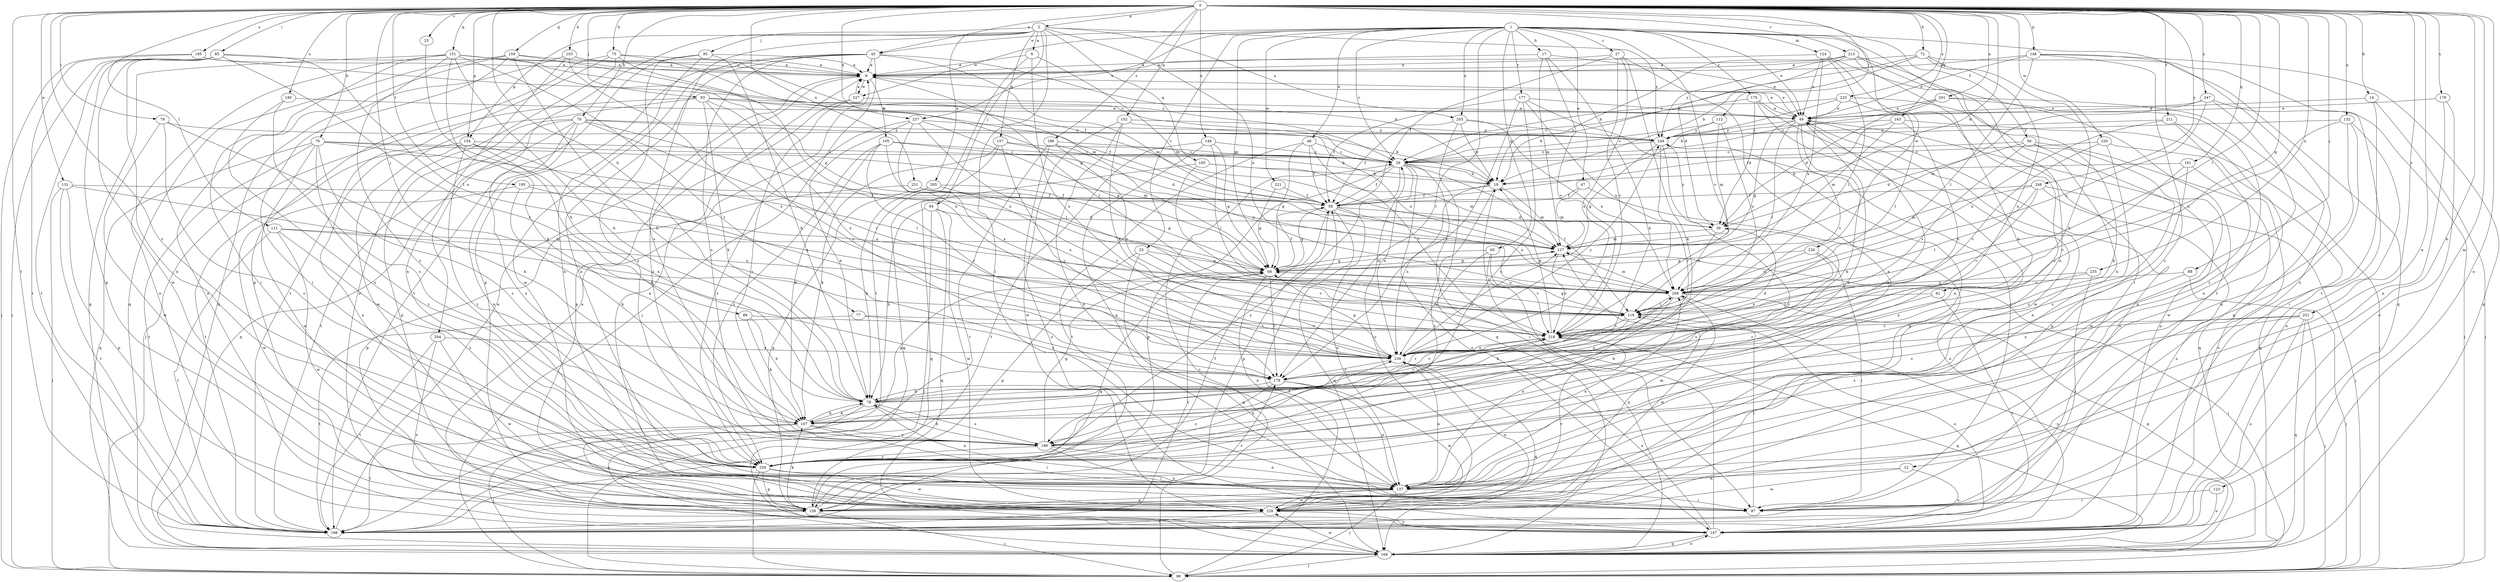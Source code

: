 strict digraph  {
0;
1;
2;
6;
9;
12;
14;
17;
18;
23;
25;
27;
29;
39;
45;
46;
47;
49;
56;
58;
61;
65;
68;
70;
72;
75;
76;
77;
78;
79;
85;
87;
88;
89;
93;
94;
95;
98;
103;
105;
107;
111;
112;
118;
123;
124;
127;
131;
132;
137;
146;
147;
148;
151;
152;
154;
157;
158;
159;
161;
163;
165;
168;
175;
177;
178;
179;
180;
185;
186;
188;
195;
198;
201;
203;
204;
205;
208;
211;
213;
218;
220;
221;
226;
227;
228;
231;
233;
235;
237;
239;
247;
248;
249;
251;
259;
0 -> 2  [label=a];
0 -> 12  [label=b];
0 -> 14  [label=b];
0 -> 23  [label=c];
0 -> 39  [label=d];
0 -> 45  [label=e];
0 -> 56  [label=f];
0 -> 61  [label=g];
0 -> 70  [label=h];
0 -> 72  [label=h];
0 -> 75  [label=h];
0 -> 76  [label=h];
0 -> 77  [label=h];
0 -> 79  [label=i];
0 -> 85  [label=i];
0 -> 88  [label=j];
0 -> 89  [label=j];
0 -> 93  [label=j];
0 -> 103  [label=k];
0 -> 111  [label=l];
0 -> 112  [label=l];
0 -> 118  [label=l];
0 -> 123  [label=m];
0 -> 131  [label=n];
0 -> 132  [label=n];
0 -> 137  [label=n];
0 -> 146  [label=o];
0 -> 147  [label=o];
0 -> 148  [label=p];
0 -> 151  [label=p];
0 -> 152  [label=p];
0 -> 154  [label=p];
0 -> 159  [label=q];
0 -> 161  [label=q];
0 -> 163  [label=q];
0 -> 179  [label=s];
0 -> 180  [label=s];
0 -> 185  [label=s];
0 -> 186  [label=s];
0 -> 195  [label=t];
0 -> 198  [label=t];
0 -> 201  [label=u];
0 -> 211  [label=v];
0 -> 213  [label=v];
0 -> 220  [label=w];
0 -> 231  [label=x];
0 -> 233  [label=x];
0 -> 235  [label=x];
0 -> 237  [label=x];
0 -> 247  [label=y];
0 -> 248  [label=y];
0 -> 251  [label=z];
0 -> 259  [label=z];
1 -> 17  [label=b];
1 -> 25  [label=c];
1 -> 27  [label=c];
1 -> 29  [label=c];
1 -> 45  [label=e];
1 -> 46  [label=e];
1 -> 47  [label=e];
1 -> 49  [label=e];
1 -> 65  [label=g];
1 -> 68  [label=g];
1 -> 124  [label=m];
1 -> 137  [label=n];
1 -> 147  [label=o];
1 -> 175  [label=r];
1 -> 177  [label=r];
1 -> 178  [label=r];
1 -> 203  [label=u];
1 -> 218  [label=v];
1 -> 221  [label=w];
1 -> 226  [label=w];
1 -> 227  [label=w];
1 -> 237  [label=x];
2 -> 6  [label=a];
2 -> 87  [label=i];
2 -> 94  [label=j];
2 -> 95  [label=j];
2 -> 154  [label=p];
2 -> 157  [label=p];
2 -> 165  [label=q];
2 -> 188  [label=s];
2 -> 203  [label=u];
2 -> 204  [label=u];
2 -> 205  [label=u];
2 -> 208  [label=u];
2 -> 249  [label=y];
6 -> 9  [label=a];
6 -> 127  [label=m];
6 -> 198  [label=t];
6 -> 239  [label=x];
9 -> 49  [label=e];
9 -> 105  [label=k];
9 -> 118  [label=l];
9 -> 227  [label=w];
9 -> 259  [label=z];
12 -> 137  [label=n];
12 -> 147  [label=o];
12 -> 228  [label=w];
14 -> 49  [label=e];
14 -> 87  [label=i];
14 -> 98  [label=j];
17 -> 9  [label=a];
17 -> 49  [label=e];
17 -> 78  [label=h];
17 -> 127  [label=m];
17 -> 218  [label=v];
18 -> 58  [label=f];
18 -> 127  [label=m];
18 -> 239  [label=x];
18 -> 259  [label=z];
23 -> 78  [label=h];
25 -> 68  [label=g];
25 -> 158  [label=p];
25 -> 168  [label=q];
25 -> 218  [label=v];
27 -> 9  [label=a];
27 -> 58  [label=f];
27 -> 107  [label=k];
27 -> 137  [label=n];
27 -> 218  [label=v];
27 -> 239  [label=x];
29 -> 18  [label=b];
29 -> 58  [label=f];
29 -> 87  [label=i];
29 -> 118  [label=l];
29 -> 147  [label=o];
29 -> 158  [label=p];
29 -> 239  [label=x];
29 -> 259  [label=z];
39 -> 127  [label=m];
39 -> 188  [label=s];
39 -> 208  [label=u];
39 -> 249  [label=y];
45 -> 9  [label=a];
45 -> 18  [label=b];
45 -> 98  [label=j];
45 -> 127  [label=m];
45 -> 137  [label=n];
45 -> 158  [label=p];
45 -> 188  [label=s];
45 -> 228  [label=w];
46 -> 29  [label=c];
46 -> 58  [label=f];
46 -> 68  [label=g];
46 -> 198  [label=t];
46 -> 218  [label=v];
47 -> 58  [label=f];
47 -> 127  [label=m];
47 -> 147  [label=o];
49 -> 9  [label=a];
49 -> 68  [label=g];
49 -> 107  [label=k];
49 -> 118  [label=l];
49 -> 147  [label=o];
49 -> 188  [label=s];
49 -> 218  [label=v];
49 -> 249  [label=y];
56 -> 29  [label=c];
56 -> 39  [label=d];
56 -> 158  [label=p];
56 -> 168  [label=q];
56 -> 218  [label=v];
56 -> 228  [label=w];
58 -> 39  [label=d];
58 -> 68  [label=g];
58 -> 137  [label=n];
58 -> 158  [label=p];
58 -> 168  [label=q];
58 -> 208  [label=u];
61 -> 118  [label=l];
61 -> 178  [label=r];
61 -> 198  [label=t];
65 -> 68  [label=g];
65 -> 168  [label=q];
65 -> 218  [label=v];
65 -> 239  [label=x];
68 -> 58  [label=f];
68 -> 127  [label=m];
68 -> 137  [label=n];
68 -> 178  [label=r];
68 -> 198  [label=t];
68 -> 208  [label=u];
70 -> 18  [label=b];
70 -> 137  [label=n];
70 -> 158  [label=p];
70 -> 168  [label=q];
70 -> 198  [label=t];
70 -> 208  [label=u];
70 -> 218  [label=v];
70 -> 249  [label=y];
70 -> 259  [label=z];
72 -> 9  [label=a];
72 -> 18  [label=b];
72 -> 29  [label=c];
72 -> 78  [label=h];
72 -> 168  [label=q];
72 -> 239  [label=x];
75 -> 9  [label=a];
75 -> 127  [label=m];
75 -> 147  [label=o];
75 -> 158  [label=p];
75 -> 198  [label=t];
75 -> 239  [label=x];
76 -> 29  [label=c];
76 -> 118  [label=l];
76 -> 127  [label=m];
76 -> 168  [label=q];
76 -> 188  [label=s];
76 -> 198  [label=t];
76 -> 228  [label=w];
76 -> 259  [label=z];
77 -> 178  [label=r];
77 -> 198  [label=t];
77 -> 218  [label=v];
78 -> 107  [label=k];
78 -> 137  [label=n];
78 -> 147  [label=o];
78 -> 188  [label=s];
78 -> 208  [label=u];
78 -> 218  [label=v];
79 -> 107  [label=k];
79 -> 228  [label=w];
79 -> 249  [label=y];
79 -> 259  [label=z];
85 -> 9  [label=a];
85 -> 98  [label=j];
85 -> 118  [label=l];
85 -> 137  [label=n];
85 -> 158  [label=p];
85 -> 178  [label=r];
85 -> 198  [label=t];
85 -> 228  [label=w];
87 -> 118  [label=l];
88 -> 98  [label=j];
88 -> 188  [label=s];
88 -> 208  [label=u];
89 -> 78  [label=h];
89 -> 107  [label=k];
89 -> 218  [label=v];
93 -> 49  [label=e];
93 -> 58  [label=f];
93 -> 78  [label=h];
93 -> 98  [label=j];
93 -> 178  [label=r];
93 -> 228  [label=w];
93 -> 239  [label=x];
94 -> 39  [label=d];
94 -> 78  [label=h];
94 -> 98  [label=j];
94 -> 168  [label=q];
94 -> 228  [label=w];
95 -> 9  [label=a];
95 -> 78  [label=h];
95 -> 137  [label=n];
95 -> 198  [label=t];
95 -> 259  [label=z];
98 -> 29  [label=c];
98 -> 58  [label=f];
103 -> 9  [label=a];
103 -> 29  [label=c];
103 -> 137  [label=n];
103 -> 168  [label=q];
103 -> 239  [label=x];
105 -> 29  [label=c];
105 -> 39  [label=d];
105 -> 107  [label=k];
105 -> 178  [label=r];
105 -> 239  [label=x];
105 -> 259  [label=z];
107 -> 68  [label=g];
107 -> 78  [label=h];
107 -> 87  [label=i];
107 -> 98  [label=j];
107 -> 188  [label=s];
107 -> 198  [label=t];
111 -> 127  [label=m];
111 -> 198  [label=t];
111 -> 208  [label=u];
111 -> 228  [label=w];
111 -> 259  [label=z];
112 -> 29  [label=c];
112 -> 127  [label=m];
112 -> 208  [label=u];
112 -> 249  [label=y];
118 -> 68  [label=g];
118 -> 78  [label=h];
118 -> 147  [label=o];
118 -> 218  [label=v];
123 -> 87  [label=i];
123 -> 147  [label=o];
124 -> 9  [label=a];
124 -> 49  [label=e];
124 -> 87  [label=i];
124 -> 118  [label=l];
124 -> 208  [label=u];
124 -> 259  [label=z];
127 -> 68  [label=g];
127 -> 98  [label=j];
127 -> 218  [label=v];
131 -> 58  [label=f];
131 -> 98  [label=j];
131 -> 158  [label=p];
131 -> 198  [label=t];
131 -> 239  [label=x];
132 -> 137  [label=n];
132 -> 147  [label=o];
132 -> 158  [label=p];
132 -> 208  [label=u];
132 -> 249  [label=y];
137 -> 87  [label=i];
137 -> 98  [label=j];
137 -> 158  [label=p];
137 -> 208  [label=u];
137 -> 228  [label=w];
146 -> 29  [label=c];
146 -> 68  [label=g];
146 -> 118  [label=l];
146 -> 137  [label=n];
146 -> 198  [label=t];
147 -> 9  [label=a];
147 -> 18  [label=b];
147 -> 168  [label=q];
147 -> 239  [label=x];
148 -> 9  [label=a];
148 -> 49  [label=e];
148 -> 118  [label=l];
148 -> 168  [label=q];
148 -> 198  [label=t];
148 -> 259  [label=z];
151 -> 9  [label=a];
151 -> 58  [label=f];
151 -> 68  [label=g];
151 -> 78  [label=h];
151 -> 87  [label=i];
151 -> 107  [label=k];
151 -> 147  [label=o];
151 -> 168  [label=q];
151 -> 178  [label=r];
151 -> 259  [label=z];
152 -> 137  [label=n];
152 -> 208  [label=u];
152 -> 228  [label=w];
152 -> 239  [label=x];
152 -> 249  [label=y];
154 -> 29  [label=c];
154 -> 107  [label=k];
154 -> 137  [label=n];
154 -> 198  [label=t];
154 -> 239  [label=x];
154 -> 259  [label=z];
157 -> 18  [label=b];
157 -> 29  [label=c];
157 -> 107  [label=k];
157 -> 168  [label=q];
157 -> 178  [label=r];
158 -> 58  [label=f];
158 -> 68  [label=g];
158 -> 98  [label=j];
158 -> 107  [label=k];
158 -> 178  [label=r];
158 -> 218  [label=v];
159 -> 9  [label=a];
159 -> 68  [label=g];
159 -> 78  [label=h];
159 -> 87  [label=i];
159 -> 147  [label=o];
159 -> 168  [label=q];
161 -> 18  [label=b];
161 -> 147  [label=o];
161 -> 188  [label=s];
161 -> 218  [label=v];
163 -> 58  [label=f];
163 -> 98  [label=j];
163 -> 127  [label=m];
163 -> 239  [label=x];
163 -> 249  [label=y];
165 -> 18  [label=b];
165 -> 118  [label=l];
165 -> 127  [label=m];
165 -> 168  [label=q];
168 -> 98  [label=j];
168 -> 147  [label=o];
168 -> 208  [label=u];
168 -> 228  [label=w];
175 -> 18  [label=b];
175 -> 39  [label=d];
175 -> 49  [label=e];
175 -> 137  [label=n];
175 -> 228  [label=w];
177 -> 49  [label=e];
177 -> 58  [label=f];
177 -> 87  [label=i];
177 -> 178  [label=r];
177 -> 188  [label=s];
177 -> 208  [label=u];
178 -> 78  [label=h];
178 -> 137  [label=n];
178 -> 218  [label=v];
178 -> 228  [label=w];
178 -> 259  [label=z];
179 -> 49  [label=e];
179 -> 137  [label=n];
179 -> 147  [label=o];
180 -> 49  [label=e];
180 -> 188  [label=s];
180 -> 259  [label=z];
185 -> 9  [label=a];
185 -> 29  [label=c];
185 -> 98  [label=j];
185 -> 198  [label=t];
186 -> 29  [label=c];
186 -> 147  [label=o];
186 -> 198  [label=t];
186 -> 208  [label=u];
186 -> 218  [label=v];
188 -> 49  [label=e];
188 -> 68  [label=g];
188 -> 78  [label=h];
188 -> 87  [label=i];
188 -> 137  [label=n];
188 -> 259  [label=z];
195 -> 58  [label=f];
195 -> 107  [label=k];
195 -> 208  [label=u];
195 -> 228  [label=w];
198 -> 9  [label=a];
198 -> 49  [label=e];
201 -> 29  [label=c];
201 -> 39  [label=d];
201 -> 49  [label=e];
201 -> 87  [label=i];
201 -> 137  [label=n];
203 -> 18  [label=b];
203 -> 58  [label=f];
203 -> 168  [label=q];
203 -> 208  [label=u];
203 -> 249  [label=y];
204 -> 147  [label=o];
204 -> 198  [label=t];
204 -> 228  [label=w];
204 -> 239  [label=x];
205 -> 58  [label=f];
205 -> 78  [label=h];
205 -> 158  [label=p];
205 -> 218  [label=v];
208 -> 118  [label=l];
208 -> 127  [label=m];
208 -> 137  [label=n];
208 -> 168  [label=q];
208 -> 228  [label=w];
211 -> 137  [label=n];
211 -> 208  [label=u];
211 -> 228  [label=w];
211 -> 249  [label=y];
213 -> 9  [label=a];
213 -> 18  [label=b];
213 -> 39  [label=d];
213 -> 107  [label=k];
213 -> 137  [label=n];
213 -> 198  [label=t];
213 -> 249  [label=y];
218 -> 18  [label=b];
218 -> 168  [label=q];
218 -> 178  [label=r];
218 -> 239  [label=x];
220 -> 29  [label=c];
220 -> 168  [label=q];
220 -> 218  [label=v];
220 -> 259  [label=z];
221 -> 58  [label=f];
221 -> 68  [label=g];
226 -> 68  [label=g];
226 -> 87  [label=i];
226 -> 208  [label=u];
226 -> 239  [label=x];
227 -> 9  [label=a];
227 -> 49  [label=e];
227 -> 158  [label=p];
227 -> 188  [label=s];
228 -> 9  [label=a];
228 -> 29  [label=c];
228 -> 49  [label=e];
228 -> 127  [label=m];
228 -> 147  [label=o];
228 -> 198  [label=t];
228 -> 239  [label=x];
231 -> 58  [label=f];
231 -> 68  [label=g];
231 -> 158  [label=p];
233 -> 18  [label=b];
233 -> 29  [label=c];
233 -> 49  [label=e];
233 -> 107  [label=k];
233 -> 118  [label=l];
235 -> 87  [label=i];
235 -> 208  [label=u];
235 -> 239  [label=x];
237 -> 68  [label=g];
237 -> 78  [label=h];
237 -> 118  [label=l];
237 -> 239  [label=x];
237 -> 249  [label=y];
237 -> 259  [label=z];
239 -> 39  [label=d];
239 -> 68  [label=g];
239 -> 127  [label=m];
239 -> 137  [label=n];
239 -> 168  [label=q];
239 -> 178  [label=r];
239 -> 249  [label=y];
247 -> 49  [label=e];
247 -> 98  [label=j];
247 -> 127  [label=m];
247 -> 208  [label=u];
247 -> 259  [label=z];
248 -> 58  [label=f];
248 -> 98  [label=j];
248 -> 118  [label=l];
248 -> 127  [label=m];
248 -> 147  [label=o];
248 -> 218  [label=v];
249 -> 29  [label=c];
249 -> 68  [label=g];
249 -> 158  [label=p];
249 -> 178  [label=r];
249 -> 259  [label=z];
251 -> 98  [label=j];
251 -> 147  [label=o];
251 -> 168  [label=q];
251 -> 188  [label=s];
251 -> 218  [label=v];
251 -> 239  [label=x];
259 -> 98  [label=j];
259 -> 137  [label=n];
259 -> 158  [label=p];
259 -> 228  [label=w];
259 -> 239  [label=x];
}
